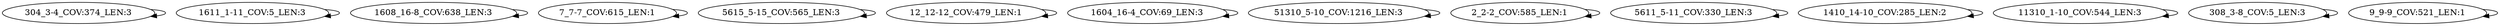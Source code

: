 digraph G {
    "304_3-4_COV:374_LEN:3" -> "304_3-4_COV:374_LEN:3";
    "1611_1-11_COV:5_LEN:3" -> "1611_1-11_COV:5_LEN:3";
    "1608_16-8_COV:638_LEN:3" -> "1608_16-8_COV:638_LEN:3";
    "7_7-7_COV:615_LEN:1" -> "7_7-7_COV:615_LEN:1";
    "5615_5-15_COV:565_LEN:3" -> "5615_5-15_COV:565_LEN:3";
    "12_12-12_COV:479_LEN:1" -> "12_12-12_COV:479_LEN:1";
    "1604_16-4_COV:69_LEN:3" -> "1604_16-4_COV:69_LEN:3";
    "51310_5-10_COV:1216_LEN:3" -> "51310_5-10_COV:1216_LEN:3";
    "2_2-2_COV:585_LEN:1" -> "2_2-2_COV:585_LEN:1";
    "5611_5-11_COV:330_LEN:3" -> "5611_5-11_COV:330_LEN:3";
    "1410_14-10_COV:285_LEN:2" -> "1410_14-10_COV:285_LEN:2";
    "11310_1-10_COV:544_LEN:3" -> "11310_1-10_COV:544_LEN:3";
    "308_3-8_COV:5_LEN:3" -> "308_3-8_COV:5_LEN:3";
    "9_9-9_COV:521_LEN:1" -> "9_9-9_COV:521_LEN:1";
}
